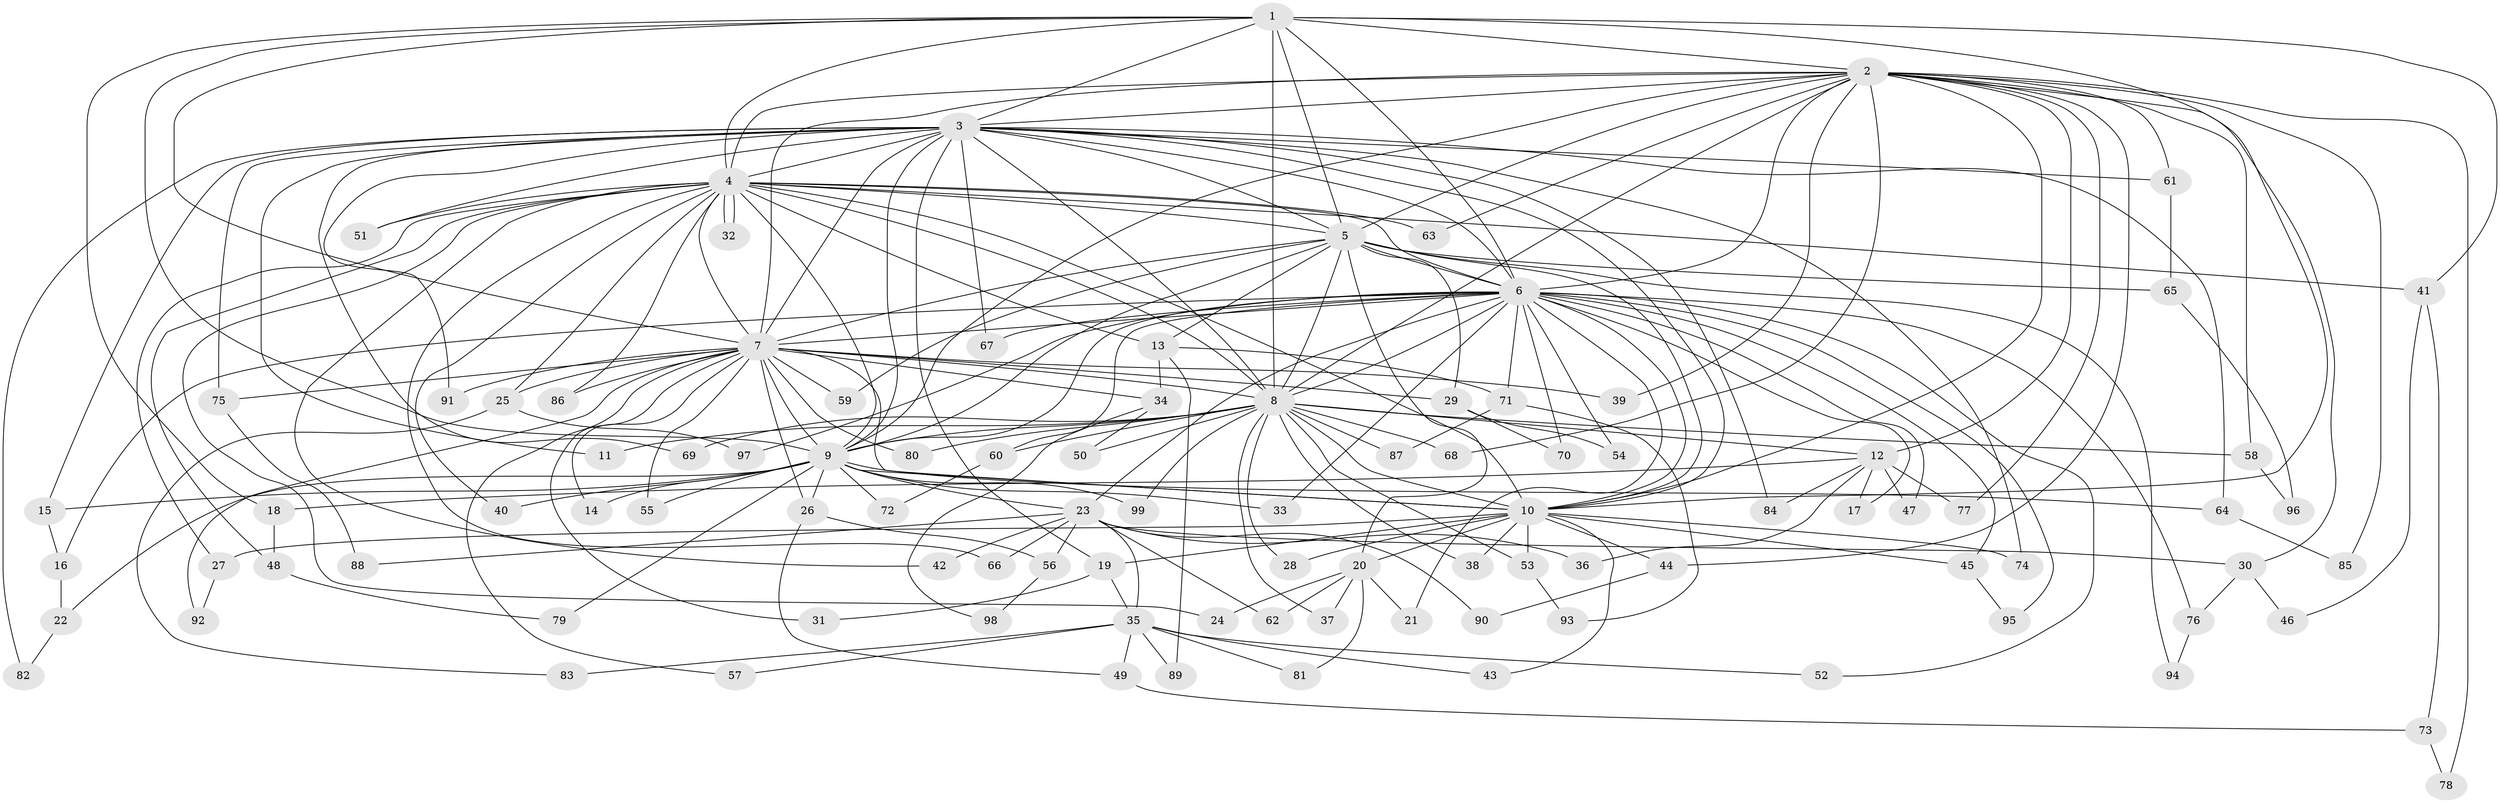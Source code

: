 // Generated by graph-tools (version 1.1) at 2025/43/03/09/25 04:43:18]
// undirected, 99 vertices, 223 edges
graph export_dot {
graph [start="1"]
  node [color=gray90,style=filled];
  1;
  2;
  3;
  4;
  5;
  6;
  7;
  8;
  9;
  10;
  11;
  12;
  13;
  14;
  15;
  16;
  17;
  18;
  19;
  20;
  21;
  22;
  23;
  24;
  25;
  26;
  27;
  28;
  29;
  30;
  31;
  32;
  33;
  34;
  35;
  36;
  37;
  38;
  39;
  40;
  41;
  42;
  43;
  44;
  45;
  46;
  47;
  48;
  49;
  50;
  51;
  52;
  53;
  54;
  55;
  56;
  57;
  58;
  59;
  60;
  61;
  62;
  63;
  64;
  65;
  66;
  67;
  68;
  69;
  70;
  71;
  72;
  73;
  74;
  75;
  76;
  77;
  78;
  79;
  80;
  81;
  82;
  83;
  84;
  85;
  86;
  87;
  88;
  89;
  90;
  91;
  92;
  93;
  94;
  95;
  96;
  97;
  98;
  99;
  1 -- 2;
  1 -- 3;
  1 -- 4;
  1 -- 5;
  1 -- 6;
  1 -- 7;
  1 -- 8;
  1 -- 9;
  1 -- 10;
  1 -- 18;
  1 -- 41;
  2 -- 3;
  2 -- 4;
  2 -- 5;
  2 -- 6;
  2 -- 7;
  2 -- 8;
  2 -- 9;
  2 -- 10;
  2 -- 12;
  2 -- 30;
  2 -- 39;
  2 -- 44;
  2 -- 58;
  2 -- 61;
  2 -- 63;
  2 -- 68;
  2 -- 77;
  2 -- 78;
  2 -- 85;
  3 -- 4;
  3 -- 5;
  3 -- 6;
  3 -- 7;
  3 -- 8;
  3 -- 9;
  3 -- 10;
  3 -- 11;
  3 -- 15;
  3 -- 19;
  3 -- 51;
  3 -- 61;
  3 -- 64;
  3 -- 67;
  3 -- 69;
  3 -- 74;
  3 -- 75;
  3 -- 82;
  3 -- 84;
  3 -- 91;
  4 -- 5;
  4 -- 6;
  4 -- 7;
  4 -- 8;
  4 -- 9;
  4 -- 10;
  4 -- 13;
  4 -- 24;
  4 -- 25;
  4 -- 27;
  4 -- 32;
  4 -- 32;
  4 -- 40;
  4 -- 41;
  4 -- 42;
  4 -- 48;
  4 -- 51;
  4 -- 63;
  4 -- 66;
  4 -- 86;
  5 -- 6;
  5 -- 7;
  5 -- 8;
  5 -- 9;
  5 -- 10;
  5 -- 13;
  5 -- 20;
  5 -- 29;
  5 -- 59;
  5 -- 65;
  5 -- 94;
  6 -- 7;
  6 -- 8;
  6 -- 9;
  6 -- 10;
  6 -- 16;
  6 -- 17;
  6 -- 21;
  6 -- 23;
  6 -- 33;
  6 -- 45;
  6 -- 47;
  6 -- 52;
  6 -- 54;
  6 -- 60;
  6 -- 67;
  6 -- 70;
  6 -- 71;
  6 -- 76;
  6 -- 95;
  6 -- 97;
  7 -- 8;
  7 -- 9;
  7 -- 10;
  7 -- 14;
  7 -- 25;
  7 -- 26;
  7 -- 29;
  7 -- 31;
  7 -- 34;
  7 -- 39;
  7 -- 55;
  7 -- 57;
  7 -- 59;
  7 -- 75;
  7 -- 80;
  7 -- 86;
  7 -- 91;
  7 -- 92;
  8 -- 9;
  8 -- 10;
  8 -- 11;
  8 -- 12;
  8 -- 28;
  8 -- 37;
  8 -- 38;
  8 -- 50;
  8 -- 53;
  8 -- 58;
  8 -- 60;
  8 -- 68;
  8 -- 69;
  8 -- 80;
  8 -- 87;
  8 -- 99;
  9 -- 10;
  9 -- 14;
  9 -- 15;
  9 -- 22;
  9 -- 23;
  9 -- 26;
  9 -- 33;
  9 -- 40;
  9 -- 55;
  9 -- 64;
  9 -- 72;
  9 -- 79;
  9 -- 99;
  10 -- 19;
  10 -- 20;
  10 -- 27;
  10 -- 28;
  10 -- 38;
  10 -- 43;
  10 -- 44;
  10 -- 45;
  10 -- 53;
  10 -- 74;
  12 -- 17;
  12 -- 18;
  12 -- 36;
  12 -- 47;
  12 -- 77;
  12 -- 84;
  13 -- 34;
  13 -- 71;
  13 -- 89;
  15 -- 16;
  16 -- 22;
  18 -- 48;
  19 -- 31;
  19 -- 35;
  20 -- 21;
  20 -- 24;
  20 -- 37;
  20 -- 62;
  20 -- 81;
  22 -- 82;
  23 -- 30;
  23 -- 35;
  23 -- 36;
  23 -- 42;
  23 -- 56;
  23 -- 62;
  23 -- 66;
  23 -- 88;
  23 -- 90;
  25 -- 83;
  25 -- 97;
  26 -- 49;
  26 -- 56;
  27 -- 92;
  29 -- 54;
  29 -- 70;
  30 -- 46;
  30 -- 76;
  34 -- 50;
  34 -- 98;
  35 -- 43;
  35 -- 49;
  35 -- 52;
  35 -- 57;
  35 -- 81;
  35 -- 83;
  35 -- 89;
  41 -- 46;
  41 -- 73;
  44 -- 90;
  45 -- 95;
  48 -- 79;
  49 -- 73;
  53 -- 93;
  56 -- 98;
  58 -- 96;
  60 -- 72;
  61 -- 65;
  64 -- 85;
  65 -- 96;
  71 -- 87;
  71 -- 93;
  73 -- 78;
  75 -- 88;
  76 -- 94;
}
